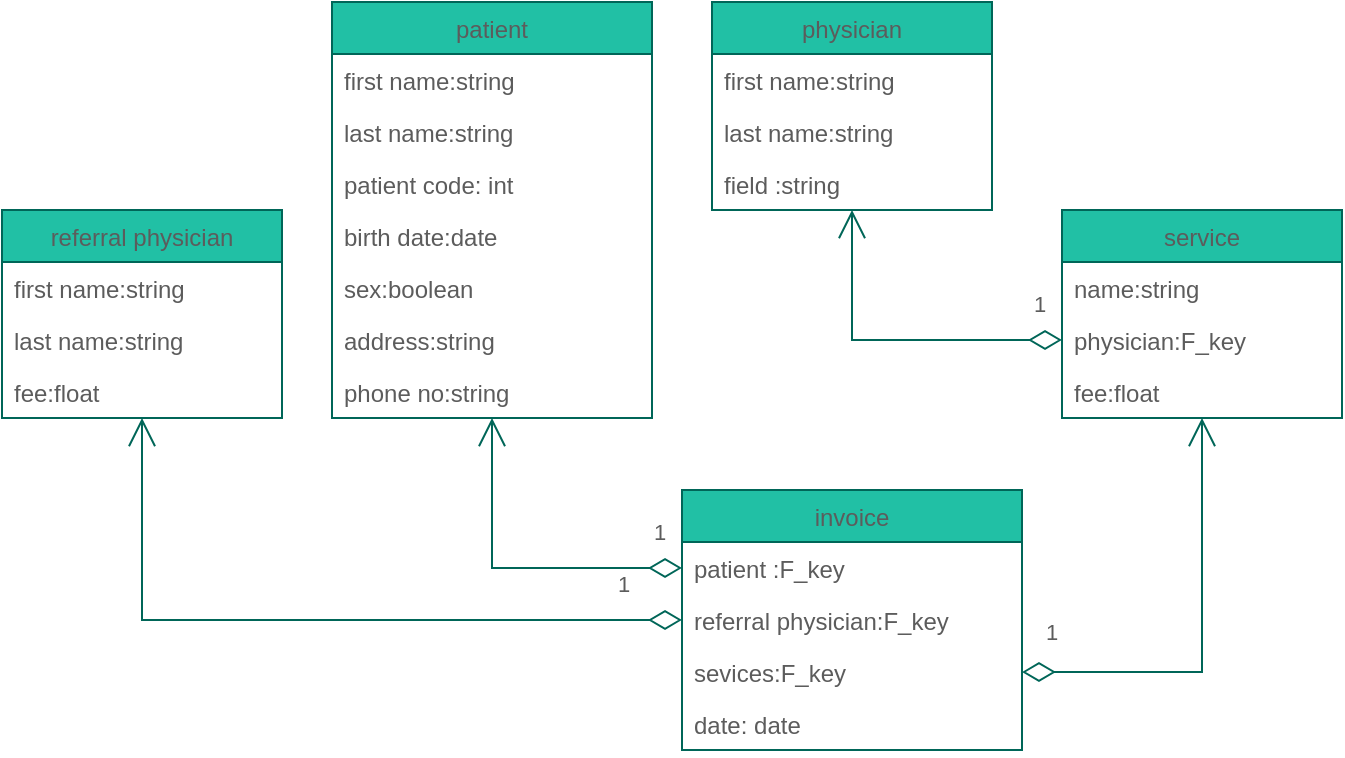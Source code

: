 <mxfile>
    <diagram id="6Dz2Hi4nIqeJZB7rlMvx" name="Page-1">
        <mxGraphModel dx="1074" dy="583" grid="1" gridSize="10" guides="1" tooltips="1" connect="1" arrows="1" fold="1" page="1" pageScale="1" pageWidth="850" pageHeight="1100" math="0" shadow="0">
            <root>
                <mxCell id="0"/>
                <mxCell id="1" parent="0"/>
                <mxCell id="zhXpK7GB5kPke9mu9GVF-1" value="patient" style="swimlane;fontStyle=0;childLayout=stackLayout;horizontal=1;startSize=26;fillColor=#21C0A5;horizontalStack=0;resizeParent=1;resizeParentMax=0;resizeLast=0;collapsible=1;marginBottom=0;strokeColor=#006658;fontColor=#5C5C5C;" parent="1" vertex="1">
                    <mxGeometry x="265" y="226" width="160" height="208" as="geometry">
                        <mxRectangle x="460" y="230" width="70" height="26" as="alternateBounds"/>
                    </mxGeometry>
                </mxCell>
                <mxCell id="zhXpK7GB5kPke9mu9GVF-2" value="first name:string" style="text;strokeColor=none;fillColor=none;align=left;verticalAlign=top;spacingLeft=4;spacingRight=4;overflow=hidden;rotatable=0;points=[[0,0.5],[1,0.5]];portConstraint=eastwest;fontColor=#5C5C5C;" parent="zhXpK7GB5kPke9mu9GVF-1" vertex="1">
                    <mxGeometry y="26" width="160" height="26" as="geometry"/>
                </mxCell>
                <mxCell id="zhXpK7GB5kPke9mu9GVF-3" value="last name:string" style="text;strokeColor=none;fillColor=none;align=left;verticalAlign=top;spacingLeft=4;spacingRight=4;overflow=hidden;rotatable=0;points=[[0,0.5],[1,0.5]];portConstraint=eastwest;fontColor=#5C5C5C;" parent="zhXpK7GB5kPke9mu9GVF-1" vertex="1">
                    <mxGeometry y="52" width="160" height="26" as="geometry"/>
                </mxCell>
                <mxCell id="zhXpK7GB5kPke9mu9GVF-4" value="patient code: int&#10;" style="text;strokeColor=none;fillColor=none;align=left;verticalAlign=top;spacingLeft=4;spacingRight=4;overflow=hidden;rotatable=0;points=[[0,0.5],[1,0.5]];portConstraint=eastwest;fontColor=#5C5C5C;" parent="zhXpK7GB5kPke9mu9GVF-1" vertex="1">
                    <mxGeometry y="78" width="160" height="26" as="geometry"/>
                </mxCell>
                <mxCell id="zhXpK7GB5kPke9mu9GVF-5" value="birth date:date" style="text;strokeColor=none;fillColor=none;align=left;verticalAlign=top;spacingLeft=4;spacingRight=4;overflow=hidden;rotatable=0;points=[[0,0.5],[1,0.5]];portConstraint=eastwest;fontColor=#5C5C5C;" parent="zhXpK7GB5kPke9mu9GVF-1" vertex="1">
                    <mxGeometry y="104" width="160" height="26" as="geometry"/>
                </mxCell>
                <mxCell id="zhXpK7GB5kPke9mu9GVF-8" value="sex:boolean" style="text;strokeColor=none;fillColor=none;align=left;verticalAlign=top;spacingLeft=4;spacingRight=4;overflow=hidden;rotatable=0;points=[[0,0.5],[1,0.5]];portConstraint=eastwest;fontColor=#5C5C5C;" parent="zhXpK7GB5kPke9mu9GVF-1" vertex="1">
                    <mxGeometry y="130" width="160" height="26" as="geometry"/>
                </mxCell>
                <mxCell id="zhXpK7GB5kPke9mu9GVF-34" value="address:string" style="text;strokeColor=none;fillColor=none;align=left;verticalAlign=top;spacingLeft=4;spacingRight=4;overflow=hidden;rotatable=0;points=[[0,0.5],[1,0.5]];portConstraint=eastwest;fontColor=#5C5C5C;" parent="zhXpK7GB5kPke9mu9GVF-1" vertex="1">
                    <mxGeometry y="156" width="160" height="26" as="geometry"/>
                </mxCell>
                <mxCell id="zhXpK7GB5kPke9mu9GVF-42" value="phone no:string" style="text;strokeColor=none;fillColor=none;align=left;verticalAlign=top;spacingLeft=4;spacingRight=4;overflow=hidden;rotatable=0;points=[[0,0.5],[1,0.5]];portConstraint=eastwest;fontColor=#5C5C5C;" parent="zhXpK7GB5kPke9mu9GVF-1" vertex="1">
                    <mxGeometry y="182" width="160" height="26" as="geometry"/>
                </mxCell>
                <mxCell id="zhXpK7GB5kPke9mu9GVF-13" value="referral physician" style="swimlane;fontStyle=0;childLayout=stackLayout;horizontal=1;startSize=26;fillColor=#21C0A5;horizontalStack=0;resizeParent=1;resizeParentMax=0;resizeLast=0;collapsible=1;marginBottom=0;strokeColor=#006658;fontColor=#5C5C5C;" parent="1" vertex="1">
                    <mxGeometry x="100" y="330" width="140" height="104" as="geometry"/>
                </mxCell>
                <mxCell id="zhXpK7GB5kPke9mu9GVF-14" value="first name:string" style="text;strokeColor=none;fillColor=none;align=left;verticalAlign=top;spacingLeft=4;spacingRight=4;overflow=hidden;rotatable=0;points=[[0,0.5],[1,0.5]];portConstraint=eastwest;fontColor=#5C5C5C;" parent="zhXpK7GB5kPke9mu9GVF-13" vertex="1">
                    <mxGeometry y="26" width="140" height="26" as="geometry"/>
                </mxCell>
                <mxCell id="zhXpK7GB5kPke9mu9GVF-16" value="last name:string" style="text;strokeColor=none;fillColor=none;align=left;verticalAlign=top;spacingLeft=4;spacingRight=4;overflow=hidden;rotatable=0;points=[[0,0.5],[1,0.5]];portConstraint=eastwest;fontColor=#5C5C5C;" parent="zhXpK7GB5kPke9mu9GVF-13" vertex="1">
                    <mxGeometry y="52" width="140" height="26" as="geometry"/>
                </mxCell>
                <mxCell id="zhXpK7GB5kPke9mu9GVF-18" value="fee:float" style="text;strokeColor=none;fillColor=none;align=left;verticalAlign=top;spacingLeft=4;spacingRight=4;overflow=hidden;rotatable=0;points=[[0,0.5],[1,0.5]];portConstraint=eastwest;fontColor=#5C5C5C;" parent="zhXpK7GB5kPke9mu9GVF-13" vertex="1">
                    <mxGeometry y="78" width="140" height="26" as="geometry"/>
                </mxCell>
                <mxCell id="zhXpK7GB5kPke9mu9GVF-19" value="1" style="endArrow=open;html=1;endSize=12;startArrow=diamondThin;startSize=14;startFill=0;edgeStyle=orthogonalEdgeStyle;align=left;verticalAlign=bottom;rounded=0;exitX=0;exitY=0.5;exitDx=0;exitDy=0;strokeColor=#006658;fontColor=#5C5C5C;" parent="1" source="zhXpK7GB5kPke9mu9GVF-7" target="zhXpK7GB5kPke9mu9GVF-13" edge="1">
                    <mxGeometry x="-0.814" y="-9" relative="1" as="geometry">
                        <mxPoint x="320" y="280" as="sourcePoint"/>
                        <mxPoint x="480" y="280" as="targetPoint"/>
                        <mxPoint as="offset"/>
                    </mxGeometry>
                </mxCell>
                <mxCell id="zhXpK7GB5kPke9mu9GVF-20" value="service" style="swimlane;fontStyle=0;childLayout=stackLayout;horizontal=1;startSize=26;fillColor=#21C0A5;horizontalStack=0;resizeParent=1;resizeParentMax=0;resizeLast=0;collapsible=1;marginBottom=0;strokeColor=#006658;fontColor=#5C5C5C;" parent="1" vertex="1">
                    <mxGeometry x="630" y="330" width="140" height="104" as="geometry"/>
                </mxCell>
                <mxCell id="zhXpK7GB5kPke9mu9GVF-21" value="name:string" style="text;strokeColor=none;fillColor=none;align=left;verticalAlign=top;spacingLeft=4;spacingRight=4;overflow=hidden;rotatable=0;points=[[0,0.5],[1,0.5]];portConstraint=eastwest;fontColor=#5C5C5C;" parent="zhXpK7GB5kPke9mu9GVF-20" vertex="1">
                    <mxGeometry y="26" width="140" height="26" as="geometry"/>
                </mxCell>
                <mxCell id="zhXpK7GB5kPke9mu9GVF-22" value="physician:F_key" style="text;strokeColor=none;fillColor=none;align=left;verticalAlign=top;spacingLeft=4;spacingRight=4;overflow=hidden;rotatable=0;points=[[0,0.5],[1,0.5]];portConstraint=eastwest;fontColor=#5C5C5C;" parent="zhXpK7GB5kPke9mu9GVF-20" vertex="1">
                    <mxGeometry y="52" width="140" height="26" as="geometry"/>
                </mxCell>
                <mxCell id="zhXpK7GB5kPke9mu9GVF-26" value="fee:float" style="text;strokeColor=none;fillColor=none;align=left;verticalAlign=top;spacingLeft=4;spacingRight=4;overflow=hidden;rotatable=0;points=[[0,0.5],[1,0.5]];portConstraint=eastwest;fontColor=#5C5C5C;" parent="zhXpK7GB5kPke9mu9GVF-20" vertex="1">
                    <mxGeometry y="78" width="140" height="26" as="geometry"/>
                </mxCell>
                <mxCell id="zhXpK7GB5kPke9mu9GVF-27" value="invoice" style="swimlane;fontStyle=0;childLayout=stackLayout;horizontal=1;startSize=26;fillColor=#21C0A5;horizontalStack=0;resizeParent=1;resizeParentMax=0;resizeLast=0;collapsible=1;marginBottom=0;strokeColor=#006658;fontColor=#5C5C5C;" parent="1" vertex="1">
                    <mxGeometry x="440" y="470" width="170" height="130" as="geometry"/>
                </mxCell>
                <mxCell id="zhXpK7GB5kPke9mu9GVF-28" value="patient :F_key" style="text;strokeColor=none;fillColor=none;align=left;verticalAlign=top;spacingLeft=4;spacingRight=4;overflow=hidden;rotatable=0;points=[[0,0.5],[1,0.5]];portConstraint=eastwest;fontColor=#5C5C5C;" parent="zhXpK7GB5kPke9mu9GVF-27" vertex="1">
                    <mxGeometry y="26" width="170" height="26" as="geometry"/>
                </mxCell>
                <mxCell id="zhXpK7GB5kPke9mu9GVF-7" value="referral physician:F_key" style="text;strokeColor=none;fillColor=none;align=left;verticalAlign=top;spacingLeft=4;spacingRight=4;overflow=hidden;rotatable=0;points=[[0,0.5],[1,0.5]];portConstraint=eastwest;fontColor=#5C5C5C;" parent="zhXpK7GB5kPke9mu9GVF-27" vertex="1">
                    <mxGeometry y="52" width="170" height="26" as="geometry"/>
                </mxCell>
                <mxCell id="zhXpK7GB5kPke9mu9GVF-30" value="sevices:F_key" style="text;strokeColor=none;fillColor=none;align=left;verticalAlign=top;spacingLeft=4;spacingRight=4;overflow=hidden;rotatable=0;points=[[0,0.5],[1,0.5]];portConstraint=eastwest;fontColor=#5C5C5C;" parent="zhXpK7GB5kPke9mu9GVF-27" vertex="1">
                    <mxGeometry y="78" width="170" height="26" as="geometry"/>
                </mxCell>
                <mxCell id="zhXpK7GB5kPke9mu9GVF-33" value="date: date" style="text;strokeColor=none;fillColor=none;align=left;verticalAlign=top;spacingLeft=4;spacingRight=4;overflow=hidden;rotatable=0;points=[[0,0.5],[1,0.5]];portConstraint=eastwest;fontColor=#5C5C5C;" parent="zhXpK7GB5kPke9mu9GVF-27" vertex="1">
                    <mxGeometry y="104" width="170" height="26" as="geometry"/>
                </mxCell>
                <mxCell id="zhXpK7GB5kPke9mu9GVF-35" value="1" style="endArrow=open;html=1;endSize=12;startArrow=diamondThin;startSize=14;startFill=0;edgeStyle=orthogonalEdgeStyle;align=left;verticalAlign=bottom;rounded=0;exitX=0;exitY=0.5;exitDx=0;exitDy=0;strokeColor=#006658;fontColor=#5C5C5C;" parent="1" source="zhXpK7GB5kPke9mu9GVF-28" target="zhXpK7GB5kPke9mu9GVF-1" edge="1">
                    <mxGeometry x="-0.814" y="-9" relative="1" as="geometry">
                        <mxPoint x="450" y="545" as="sourcePoint"/>
                        <mxPoint x="250" y="274.0" as="targetPoint"/>
                        <mxPoint as="offset"/>
                    </mxGeometry>
                </mxCell>
                <mxCell id="zhXpK7GB5kPke9mu9GVF-37" value="1" style="endArrow=open;html=1;endSize=12;startArrow=diamondThin;startSize=14;startFill=0;edgeStyle=orthogonalEdgeStyle;align=left;verticalAlign=bottom;rounded=0;exitX=1;exitY=0.5;exitDx=0;exitDy=0;strokeColor=#006658;fontColor=#5C5C5C;" parent="1" source="zhXpK7GB5kPke9mu9GVF-30" target="zhXpK7GB5kPke9mu9GVF-20" edge="1">
                    <mxGeometry x="-0.908" y="11" relative="1" as="geometry">
                        <mxPoint x="450" y="545" as="sourcePoint"/>
                        <mxPoint x="180" y="444" as="targetPoint"/>
                        <mxPoint as="offset"/>
                    </mxGeometry>
                </mxCell>
                <mxCell id="m-C7aGEvUauDqQyrhb2b-1" value="physician" style="swimlane;fontStyle=0;childLayout=stackLayout;horizontal=1;startSize=26;fillColor=#21C0A5;horizontalStack=0;resizeParent=1;resizeParentMax=0;resizeLast=0;collapsible=1;marginBottom=0;strokeColor=#006658;fontColor=#5C5C5C;" parent="1" vertex="1">
                    <mxGeometry x="455" y="226" width="140" height="104" as="geometry"/>
                </mxCell>
                <mxCell id="m-C7aGEvUauDqQyrhb2b-2" value="first name:string" style="text;strokeColor=none;fillColor=none;align=left;verticalAlign=top;spacingLeft=4;spacingRight=4;overflow=hidden;rotatable=0;points=[[0,0.5],[1,0.5]];portConstraint=eastwest;fontColor=#5C5C5C;" parent="m-C7aGEvUauDqQyrhb2b-1" vertex="1">
                    <mxGeometry y="26" width="140" height="26" as="geometry"/>
                </mxCell>
                <mxCell id="m-C7aGEvUauDqQyrhb2b-3" value="last name:string" style="text;strokeColor=none;fillColor=none;align=left;verticalAlign=top;spacingLeft=4;spacingRight=4;overflow=hidden;rotatable=0;points=[[0,0.5],[1,0.5]];portConstraint=eastwest;fontColor=#5C5C5C;" parent="m-C7aGEvUauDqQyrhb2b-1" vertex="1">
                    <mxGeometry y="52" width="140" height="26" as="geometry"/>
                </mxCell>
                <mxCell id="m-C7aGEvUauDqQyrhb2b-4" value="field :string" style="text;strokeColor=none;fillColor=none;align=left;verticalAlign=top;spacingLeft=4;spacingRight=4;overflow=hidden;rotatable=0;points=[[0,0.5],[1,0.5]];portConstraint=eastwest;fontColor=#5C5C5C;" parent="m-C7aGEvUauDqQyrhb2b-1" vertex="1">
                    <mxGeometry y="78" width="140" height="26" as="geometry"/>
                </mxCell>
                <mxCell id="m-C7aGEvUauDqQyrhb2b-5" value="1" style="endArrow=open;html=1;endSize=12;startArrow=diamondThin;startSize=14;startFill=0;edgeStyle=orthogonalEdgeStyle;align=left;verticalAlign=bottom;rounded=0;strokeColor=#006658;fontColor=#5C5C5C;" parent="1" source="zhXpK7GB5kPke9mu9GVF-22" target="m-C7aGEvUauDqQyrhb2b-1" edge="1">
                    <mxGeometry x="-0.814" y="-9" relative="1" as="geometry">
                        <mxPoint x="450" y="545" as="sourcePoint"/>
                        <mxPoint x="180" y="444" as="targetPoint"/>
                        <mxPoint as="offset"/>
                    </mxGeometry>
                </mxCell>
            </root>
        </mxGraphModel>
    </diagram>
</mxfile>